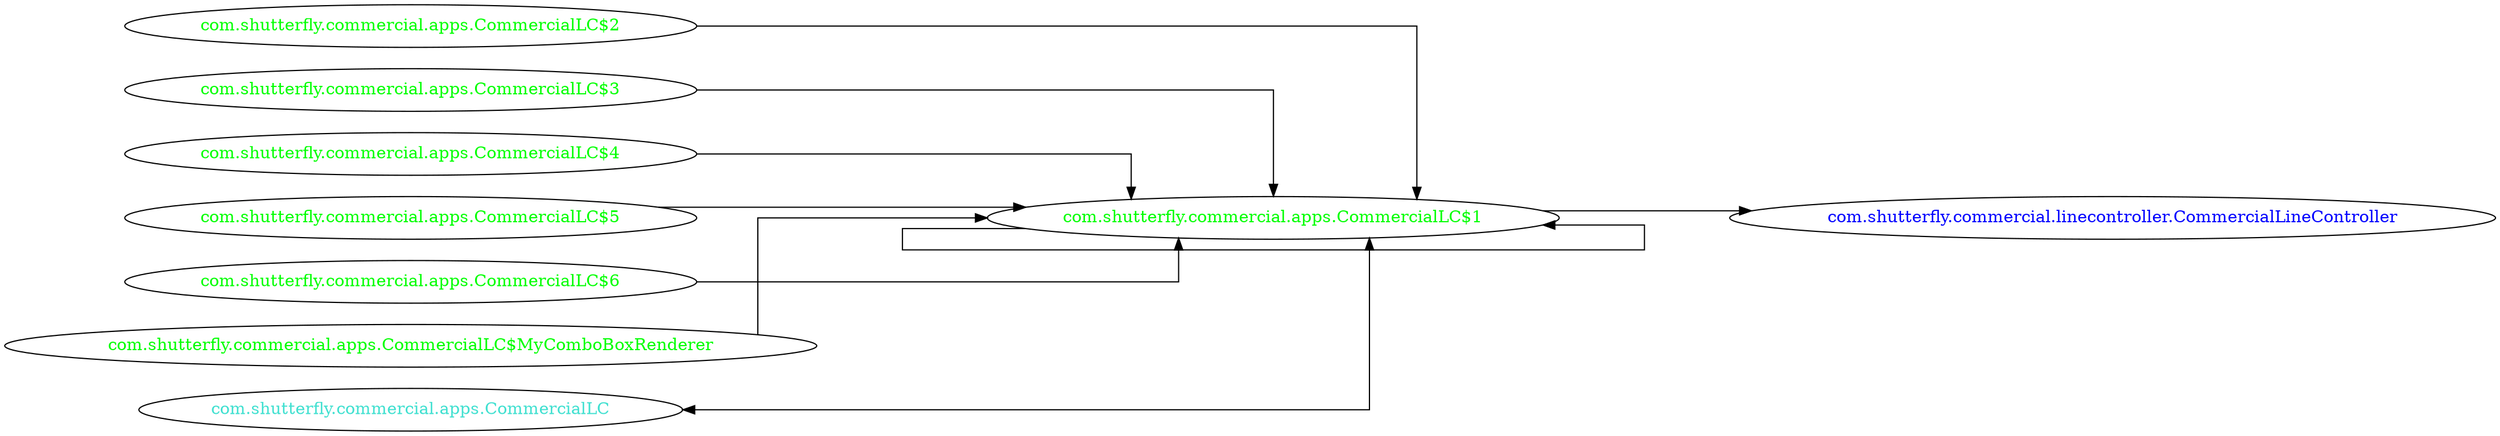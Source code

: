 digraph dependencyGraph {
 concentrate=true;
 ranksep="2.0";
 rankdir="LR"; 
 splines="ortho";
"com.shutterfly.commercial.apps.CommercialLC$1" [fontcolor="red"];
"com.shutterfly.commercial.linecontroller.CommercialLineController" [ fontcolor="blue" ];
"com.shutterfly.commercial.apps.CommercialLC$1"->"com.shutterfly.commercial.linecontroller.CommercialLineController";
"com.shutterfly.commercial.apps.CommercialLC$1" [ fontcolor="green" ];
"com.shutterfly.commercial.apps.CommercialLC$1"->"com.shutterfly.commercial.apps.CommercialLC$1";
"com.shutterfly.commercial.apps.CommercialLC$2" [ fontcolor="green" ];
"com.shutterfly.commercial.apps.CommercialLC$2"->"com.shutterfly.commercial.apps.CommercialLC$1";
"com.shutterfly.commercial.apps.CommercialLC$3" [ fontcolor="green" ];
"com.shutterfly.commercial.apps.CommercialLC$3"->"com.shutterfly.commercial.apps.CommercialLC$1";
"com.shutterfly.commercial.apps.CommercialLC$4" [ fontcolor="green" ];
"com.shutterfly.commercial.apps.CommercialLC$4"->"com.shutterfly.commercial.apps.CommercialLC$1";
"com.shutterfly.commercial.apps.CommercialLC$5" [ fontcolor="green" ];
"com.shutterfly.commercial.apps.CommercialLC$5"->"com.shutterfly.commercial.apps.CommercialLC$1";
"com.shutterfly.commercial.apps.CommercialLC$6" [ fontcolor="green" ];
"com.shutterfly.commercial.apps.CommercialLC$6"->"com.shutterfly.commercial.apps.CommercialLC$1";
"com.shutterfly.commercial.apps.CommercialLC$MyComboBoxRenderer" [ fontcolor="green" ];
"com.shutterfly.commercial.apps.CommercialLC$MyComboBoxRenderer"->"com.shutterfly.commercial.apps.CommercialLC$1";
"com.shutterfly.commercial.apps.CommercialLC" [ fontcolor="turquoise" ];
"com.shutterfly.commercial.apps.CommercialLC"->"com.shutterfly.commercial.apps.CommercialLC$1" [dir=both];
}
